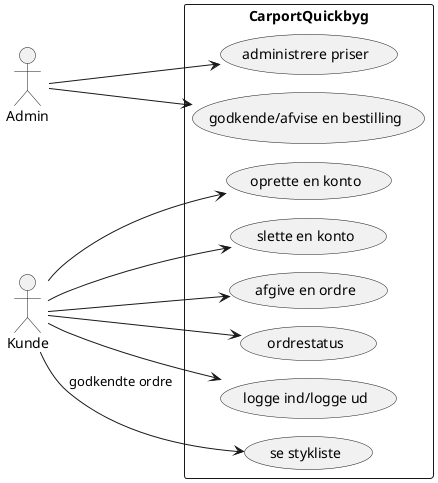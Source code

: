 @startuml
!pragma layout smetana

left to right direction

actor Admin
actor Kunde

rectangle CarportQuickbyg{
  Admin --> (administrere priser)
  Admin --> (godkende/afvise en bestilling)

  Kunde --> (oprette en konto)
  Kunde --> (slette en konto)
  Kunde --> (afgive en ordre)
  Kunde --> (ordrestatus)
  Kunde --> (logge ind/logge ud)
  Kunde --> (se stykliste):godkendte ordre
}
@enduml